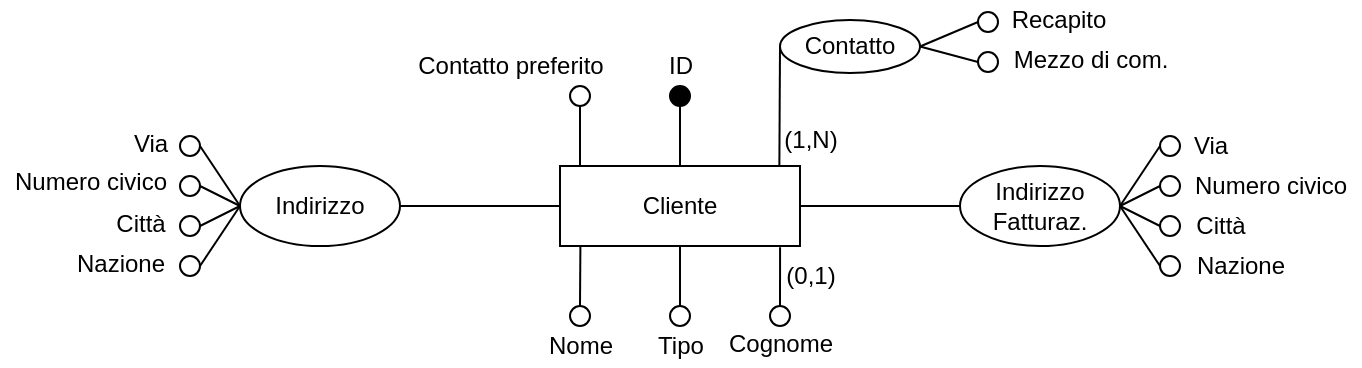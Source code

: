 <mxfile version="17.1.2" type="github">
  <diagram id="-WKeqD27MYOZ_5js7aZK" name="Page-1">
    <mxGraphModel dx="614" dy="421" grid="1" gridSize="10" guides="1" tooltips="1" connect="1" arrows="1" fold="1" page="1" pageScale="1" pageWidth="1169" pageHeight="827" math="0" shadow="0">
      <root>
        <mxCell id="0" />
        <mxCell id="1" parent="0" />
        <mxCell id="8oISo5vEUV7dF7dvLZzh-1" value="Cliente" style="rounded=0;whiteSpace=wrap;html=1;strokeWidth=1;perimeterSpacing=0;" parent="1" vertex="1">
          <mxGeometry x="360" y="120" width="120" height="40" as="geometry" />
        </mxCell>
        <mxCell id="8oISo5vEUV7dF7dvLZzh-2" value="" style="endArrow=none;html=1;rounded=0;fillColor=#000000;entryX=0.166;entryY=0;entryDx=0;entryDy=0;entryPerimeter=0;exitX=0.5;exitY=1;exitDx=0;exitDy=0;" parent="1" source="8oISo5vEUV7dF7dvLZzh-3" edge="1">
          <mxGeometry width="50" height="50" relative="1" as="geometry">
            <mxPoint x="420.08" y="100" as="sourcePoint" />
            <mxPoint x="420" y="120" as="targetPoint" />
          </mxGeometry>
        </mxCell>
        <mxCell id="8oISo5vEUV7dF7dvLZzh-3" value="" style="ellipse;whiteSpace=wrap;html=1;aspect=fixed;strokeWidth=1;fillColor=#000000;" parent="1" vertex="1">
          <mxGeometry x="415" y="80" width="10" height="10" as="geometry" />
        </mxCell>
        <mxCell id="8oISo5vEUV7dF7dvLZzh-4" value="ID" style="text;html=1;align=center;verticalAlign=middle;resizable=0;points=[];autosize=1;strokeColor=none;fillColor=none;" parent="1" vertex="1">
          <mxGeometry x="405" y="60" width="30" height="20" as="geometry" />
        </mxCell>
        <mxCell id="8oISo5vEUV7dF7dvLZzh-5" value="" style="ellipse;whiteSpace=wrap;html=1;aspect=fixed;strokeWidth=1;fillColor=none;" parent="1" vertex="1">
          <mxGeometry x="660" y="105" width="10" height="10" as="geometry" />
        </mxCell>
        <mxCell id="8oISo5vEUV7dF7dvLZzh-6" value="Indirizzo" style="ellipse;whiteSpace=wrap;html=1;" parent="1" vertex="1">
          <mxGeometry x="200" y="120" width="80" height="40" as="geometry" />
        </mxCell>
        <mxCell id="8oISo5vEUV7dF7dvLZzh-7" value="Indirizzo&lt;br&gt;Fatturaz." style="ellipse;whiteSpace=wrap;html=1;" parent="1" vertex="1">
          <mxGeometry x="560" y="120" width="80" height="40" as="geometry" />
        </mxCell>
        <mxCell id="8oISo5vEUV7dF7dvLZzh-8" value="" style="endArrow=none;html=1;rounded=0;exitX=1;exitY=0.5;exitDx=0;exitDy=0;entryX=0;entryY=0.5;entryDx=0;entryDy=0;" parent="1" source="8oISo5vEUV7dF7dvLZzh-1" target="8oISo5vEUV7dF7dvLZzh-7" edge="1">
          <mxGeometry width="50" height="50" relative="1" as="geometry">
            <mxPoint x="480" y="150" as="sourcePoint" />
            <mxPoint x="530" y="100" as="targetPoint" />
          </mxGeometry>
        </mxCell>
        <mxCell id="8oISo5vEUV7dF7dvLZzh-9" value="" style="endArrow=none;html=1;rounded=0;entryX=0;entryY=0.5;entryDx=0;entryDy=0;exitX=1;exitY=0.5;exitDx=0;exitDy=0;" parent="1" source="8oISo5vEUV7dF7dvLZzh-6" target="8oISo5vEUV7dF7dvLZzh-1" edge="1">
          <mxGeometry width="50" height="50" relative="1" as="geometry">
            <mxPoint x="280" y="160" as="sourcePoint" />
            <mxPoint x="360" y="130" as="targetPoint" />
          </mxGeometry>
        </mxCell>
        <mxCell id="8oISo5vEUV7dF7dvLZzh-10" value="" style="ellipse;whiteSpace=wrap;html=1;aspect=fixed;strokeWidth=1;fillColor=none;" parent="1" vertex="1">
          <mxGeometry x="660" y="125" width="10" height="10" as="geometry" />
        </mxCell>
        <mxCell id="8oISo5vEUV7dF7dvLZzh-11" value="" style="ellipse;whiteSpace=wrap;html=1;aspect=fixed;strokeWidth=1;fillColor=none;" parent="1" vertex="1">
          <mxGeometry x="660" y="165" width="10" height="10" as="geometry" />
        </mxCell>
        <mxCell id="8oISo5vEUV7dF7dvLZzh-12" value="" style="endArrow=none;html=1;rounded=0;exitX=1;exitY=0.5;exitDx=0;exitDy=0;entryX=0;entryY=0.5;entryDx=0;entryDy=0;" parent="1" source="8oISo5vEUV7dF7dvLZzh-7" target="8oISo5vEUV7dF7dvLZzh-5" edge="1">
          <mxGeometry width="50" height="50" relative="1" as="geometry">
            <mxPoint x="630" y="170" as="sourcePoint" />
            <mxPoint x="680" y="120" as="targetPoint" />
          </mxGeometry>
        </mxCell>
        <mxCell id="8oISo5vEUV7dF7dvLZzh-13" value="" style="endArrow=none;html=1;rounded=0;entryX=0;entryY=0.5;entryDx=0;entryDy=0;" parent="1" target="8oISo5vEUV7dF7dvLZzh-10" edge="1">
          <mxGeometry width="50" height="50" relative="1" as="geometry">
            <mxPoint x="640" y="140" as="sourcePoint" />
            <mxPoint x="680" y="120" as="targetPoint" />
          </mxGeometry>
        </mxCell>
        <mxCell id="8oISo5vEUV7dF7dvLZzh-14" value="" style="endArrow=none;html=1;rounded=0;exitX=1;exitY=0.5;exitDx=0;exitDy=0;entryX=0;entryY=0.5;entryDx=0;entryDy=0;" parent="1" source="8oISo5vEUV7dF7dvLZzh-7" target="8oISo5vEUV7dF7dvLZzh-11" edge="1">
          <mxGeometry width="50" height="50" relative="1" as="geometry">
            <mxPoint x="630" y="170" as="sourcePoint" />
            <mxPoint x="680" y="120" as="targetPoint" />
          </mxGeometry>
        </mxCell>
        <mxCell id="8oISo5vEUV7dF7dvLZzh-15" value="Via" style="text;html=1;align=center;verticalAlign=middle;resizable=0;points=[];autosize=1;strokeColor=none;fillColor=none;" parent="1" vertex="1">
          <mxGeometry x="670" y="100" width="30" height="20" as="geometry" />
        </mxCell>
        <mxCell id="8oISo5vEUV7dF7dvLZzh-16" value="Numero civico" style="text;html=1;align=center;verticalAlign=middle;resizable=0;points=[];autosize=1;strokeColor=none;fillColor=none;" parent="1" vertex="1">
          <mxGeometry x="670" y="120" width="90" height="20" as="geometry" />
        </mxCell>
        <mxCell id="8oISo5vEUV7dF7dvLZzh-17" value="Città" style="text;html=1;align=center;verticalAlign=middle;resizable=0;points=[];autosize=1;strokeColor=none;fillColor=none;" parent="1" vertex="1">
          <mxGeometry x="670" y="140" width="40" height="20" as="geometry" />
        </mxCell>
        <mxCell id="8oISo5vEUV7dF7dvLZzh-18" value="" style="ellipse;whiteSpace=wrap;html=1;aspect=fixed;strokeWidth=1;fillColor=none;" parent="1" vertex="1">
          <mxGeometry x="660" y="145" width="10" height="10" as="geometry" />
        </mxCell>
        <mxCell id="8oISo5vEUV7dF7dvLZzh-19" value="" style="endArrow=none;html=1;rounded=0;exitX=1;exitY=0.5;exitDx=0;exitDy=0;entryX=0;entryY=0.5;entryDx=0;entryDy=0;" parent="1" source="8oISo5vEUV7dF7dvLZzh-7" target="8oISo5vEUV7dF7dvLZzh-18" edge="1">
          <mxGeometry width="50" height="50" relative="1" as="geometry">
            <mxPoint x="680" y="160" as="sourcePoint" />
            <mxPoint x="730" y="110" as="targetPoint" />
          </mxGeometry>
        </mxCell>
        <mxCell id="8oISo5vEUV7dF7dvLZzh-20" value="Nazione" style="text;html=1;align=center;verticalAlign=middle;resizable=0;points=[];autosize=1;strokeColor=none;fillColor=none;" parent="1" vertex="1">
          <mxGeometry x="670" y="160" width="60" height="20" as="geometry" />
        </mxCell>
        <mxCell id="8oISo5vEUV7dF7dvLZzh-21" value="" style="ellipse;whiteSpace=wrap;html=1;aspect=fixed;strokeWidth=1;fillColor=none;" parent="1" vertex="1">
          <mxGeometry x="170" y="105" width="10" height="10" as="geometry" />
        </mxCell>
        <mxCell id="8oISo5vEUV7dF7dvLZzh-22" value="" style="ellipse;whiteSpace=wrap;html=1;aspect=fixed;strokeWidth=1;fillColor=none;" parent="1" vertex="1">
          <mxGeometry x="170" y="125" width="10" height="10" as="geometry" />
        </mxCell>
        <mxCell id="8oISo5vEUV7dF7dvLZzh-23" value="" style="ellipse;whiteSpace=wrap;html=1;aspect=fixed;strokeWidth=1;fillColor=none;" parent="1" vertex="1">
          <mxGeometry x="170" y="165" width="10" height="10" as="geometry" />
        </mxCell>
        <mxCell id="8oISo5vEUV7dF7dvLZzh-24" value="" style="endArrow=none;html=1;rounded=0;entryX=1;entryY=0.5;entryDx=0;entryDy=0;" parent="1" target="8oISo5vEUV7dF7dvLZzh-21" edge="1">
          <mxGeometry width="50" height="50" relative="1" as="geometry">
            <mxPoint x="200" y="140" as="sourcePoint" />
            <mxPoint x="220.0" y="115" as="targetPoint" />
          </mxGeometry>
        </mxCell>
        <mxCell id="8oISo5vEUV7dF7dvLZzh-25" value="" style="endArrow=none;html=1;rounded=0;entryX=1;entryY=0.5;entryDx=0;entryDy=0;" parent="1" target="8oISo5vEUV7dF7dvLZzh-22" edge="1">
          <mxGeometry width="50" height="50" relative="1" as="geometry">
            <mxPoint x="200" y="140" as="sourcePoint" />
            <mxPoint x="220.0" y="125" as="targetPoint" />
          </mxGeometry>
        </mxCell>
        <mxCell id="8oISo5vEUV7dF7dvLZzh-26" value="" style="endArrow=none;html=1;rounded=0;entryX=1;entryY=0.5;entryDx=0;entryDy=0;" parent="1" target="8oISo5vEUV7dF7dvLZzh-23" edge="1">
          <mxGeometry width="50" height="50" relative="1" as="geometry">
            <mxPoint x="200" y="140" as="sourcePoint" />
            <mxPoint x="190.0" y="165" as="targetPoint" />
          </mxGeometry>
        </mxCell>
        <mxCell id="8oISo5vEUV7dF7dvLZzh-27" value="Via" style="text;html=1;align=center;verticalAlign=middle;resizable=0;points=[];autosize=1;strokeColor=none;fillColor=none;" parent="1" vertex="1">
          <mxGeometry x="140" y="99" width="30" height="20" as="geometry" />
        </mxCell>
        <mxCell id="8oISo5vEUV7dF7dvLZzh-28" value="Numero civico" style="text;html=1;align=center;verticalAlign=middle;resizable=0;points=[];autosize=1;strokeColor=none;fillColor=none;" parent="1" vertex="1">
          <mxGeometry x="80" y="118" width="90" height="20" as="geometry" />
        </mxCell>
        <mxCell id="8oISo5vEUV7dF7dvLZzh-29" value="Città" style="text;html=1;align=center;verticalAlign=middle;resizable=0;points=[];autosize=1;strokeColor=none;fillColor=none;" parent="1" vertex="1">
          <mxGeometry x="130" y="139" width="40" height="20" as="geometry" />
        </mxCell>
        <mxCell id="8oISo5vEUV7dF7dvLZzh-30" value="" style="ellipse;whiteSpace=wrap;html=1;aspect=fixed;strokeWidth=1;fillColor=none;" parent="1" vertex="1">
          <mxGeometry x="170" y="145" width="10" height="10" as="geometry" />
        </mxCell>
        <mxCell id="8oISo5vEUV7dF7dvLZzh-31" value="" style="endArrow=none;html=1;rounded=0;entryX=1;entryY=0.5;entryDx=0;entryDy=0;" parent="1" target="8oISo5vEUV7dF7dvLZzh-30" edge="1">
          <mxGeometry width="50" height="50" relative="1" as="geometry">
            <mxPoint x="200" y="140" as="sourcePoint" />
            <mxPoint x="220.0" y="145" as="targetPoint" />
          </mxGeometry>
        </mxCell>
        <mxCell id="8oISo5vEUV7dF7dvLZzh-32" value="Nazione" style="text;html=1;align=center;verticalAlign=middle;resizable=0;points=[];autosize=1;strokeColor=none;fillColor=none;" parent="1" vertex="1">
          <mxGeometry x="110" y="159" width="60" height="20" as="geometry" />
        </mxCell>
        <mxCell id="8oISo5vEUV7dF7dvLZzh-33" value="" style="ellipse;whiteSpace=wrap;html=1;aspect=fixed;strokeWidth=1;fillColor=none;" parent="1" vertex="1">
          <mxGeometry x="365" y="80" width="10" height="10" as="geometry" />
        </mxCell>
        <mxCell id="8oISo5vEUV7dF7dvLZzh-34" value="" style="endArrow=none;html=1;rounded=0;entryX=0.5;entryY=1;entryDx=0;entryDy=0;" parent="1" target="8oISo5vEUV7dF7dvLZzh-33" edge="1">
          <mxGeometry width="50" height="50" relative="1" as="geometry">
            <mxPoint x="370" y="120" as="sourcePoint" />
            <mxPoint x="450" y="100" as="targetPoint" />
          </mxGeometry>
        </mxCell>
        <mxCell id="8oISo5vEUV7dF7dvLZzh-35" value="Contatto preferito" style="text;html=1;align=center;verticalAlign=middle;resizable=0;points=[];autosize=1;strokeColor=none;fillColor=none;" parent="1" vertex="1">
          <mxGeometry x="280" y="60" width="110" height="20" as="geometry" />
        </mxCell>
        <mxCell id="8oISo5vEUV7dF7dvLZzh-37" value="Contatto" style="ellipse;whiteSpace=wrap;html=1;" parent="1" vertex="1">
          <mxGeometry x="470" y="47" width="70" height="26.5" as="geometry" />
        </mxCell>
        <mxCell id="8oISo5vEUV7dF7dvLZzh-38" value="" style="ellipse;whiteSpace=wrap;html=1;aspect=fixed;strokeWidth=1;fillColor=none;" parent="1" vertex="1">
          <mxGeometry x="569" y="43" width="10" height="10" as="geometry" />
        </mxCell>
        <mxCell id="8oISo5vEUV7dF7dvLZzh-39" value="" style="ellipse;whiteSpace=wrap;html=1;aspect=fixed;strokeWidth=1;fillColor=none;" parent="1" vertex="1">
          <mxGeometry x="569" y="63" width="10" height="10" as="geometry" />
        </mxCell>
        <mxCell id="8oISo5vEUV7dF7dvLZzh-40" value="" style="endArrow=none;html=1;rounded=0;entryX=0;entryY=0.5;entryDx=0;entryDy=0;exitX=1;exitY=0.5;exitDx=0;exitDy=0;" parent="1" source="8oISo5vEUV7dF7dvLZzh-37" target="8oISo5vEUV7dF7dvLZzh-38" edge="1">
          <mxGeometry width="50" height="50" relative="1" as="geometry">
            <mxPoint x="489" y="113" as="sourcePoint" />
            <mxPoint x="539" y="63" as="targetPoint" />
          </mxGeometry>
        </mxCell>
        <mxCell id="8oISo5vEUV7dF7dvLZzh-41" value="" style="endArrow=none;html=1;rounded=0;entryX=0;entryY=0.5;entryDx=0;entryDy=0;exitX=1;exitY=0.5;exitDx=0;exitDy=0;" parent="1" source="8oISo5vEUV7dF7dvLZzh-37" target="8oISo5vEUV7dF7dvLZzh-39" edge="1">
          <mxGeometry width="50" height="50" relative="1" as="geometry">
            <mxPoint x="499" y="103" as="sourcePoint" />
            <mxPoint x="549" y="53" as="targetPoint" />
          </mxGeometry>
        </mxCell>
        <mxCell id="8oISo5vEUV7dF7dvLZzh-42" value="Recapito" style="text;html=1;align=center;verticalAlign=middle;resizable=0;points=[];autosize=1;strokeColor=none;fillColor=none;" parent="1" vertex="1">
          <mxGeometry x="579" y="37" width="60" height="20" as="geometry" />
        </mxCell>
        <mxCell id="8oISo5vEUV7dF7dvLZzh-43" value="Mezzo di com." style="text;html=1;align=center;verticalAlign=middle;resizable=0;points=[];autosize=1;strokeColor=none;fillColor=none;" parent="1" vertex="1">
          <mxGeometry x="580" y="57" width="90" height="20" as="geometry" />
        </mxCell>
        <mxCell id="8oISo5vEUV7dF7dvLZzh-44" value="" style="endArrow=none;html=1;rounded=0;exitX=0.914;exitY=-0.002;exitDx=0;exitDy=0;exitPerimeter=0;entryX=0;entryY=0.5;entryDx=0;entryDy=0;" parent="1" source="8oISo5vEUV7dF7dvLZzh-1" target="8oISo5vEUV7dF7dvLZzh-37" edge="1">
          <mxGeometry width="50" height="50" relative="1" as="geometry">
            <mxPoint x="530" y="120" as="sourcePoint" />
            <mxPoint x="580" y="70" as="targetPoint" />
          </mxGeometry>
        </mxCell>
        <mxCell id="8oISo5vEUV7dF7dvLZzh-45" value="(1,N)" style="text;html=1;align=center;verticalAlign=middle;resizable=0;points=[];autosize=1;strokeColor=none;fillColor=none;" parent="1" vertex="1">
          <mxGeometry x="465" y="97" width="40" height="20" as="geometry" />
        </mxCell>
        <mxCell id="8oISo5vEUV7dF7dvLZzh-46" value="" style="ellipse;whiteSpace=wrap;html=1;aspect=fixed;strokeWidth=1;fillColor=none;" parent="1" vertex="1">
          <mxGeometry x="365" y="190" width="10" height="10" as="geometry" />
        </mxCell>
        <mxCell id="8oISo5vEUV7dF7dvLZzh-47" value="" style="endArrow=none;html=1;rounded=0;exitX=0.5;exitY=0;exitDx=0;exitDy=0;entryX=0.085;entryY=1.009;entryDx=0;entryDy=0;entryPerimeter=0;" parent="1" source="8oISo5vEUV7dF7dvLZzh-46" target="8oISo5vEUV7dF7dvLZzh-1" edge="1">
          <mxGeometry width="50" height="50" relative="1" as="geometry">
            <mxPoint x="390" y="180" as="sourcePoint" />
            <mxPoint x="440" y="130" as="targetPoint" />
          </mxGeometry>
        </mxCell>
        <mxCell id="8oISo5vEUV7dF7dvLZzh-48" value="" style="ellipse;whiteSpace=wrap;html=1;aspect=fixed;strokeWidth=1;fillColor=none;" parent="1" vertex="1">
          <mxGeometry x="465" y="190" width="10" height="10" as="geometry" />
        </mxCell>
        <mxCell id="8oISo5vEUV7dF7dvLZzh-49" value="Nome" style="text;html=1;align=center;verticalAlign=middle;resizable=0;points=[];autosize=1;strokeColor=none;fillColor=none;" parent="1" vertex="1">
          <mxGeometry x="345" y="200" width="50" height="20" as="geometry" />
        </mxCell>
        <mxCell id="8oISo5vEUV7dF7dvLZzh-50" value="" style="endArrow=none;html=1;rounded=0;exitX=0.5;exitY=0;exitDx=0;exitDy=0;entryX=0.917;entryY=1.015;entryDx=0;entryDy=0;entryPerimeter=0;" parent="1" source="8oISo5vEUV7dF7dvLZzh-48" target="8oISo5vEUV7dF7dvLZzh-1" edge="1">
          <mxGeometry width="50" height="50" relative="1" as="geometry">
            <mxPoint x="460" y="200" as="sourcePoint" />
            <mxPoint x="470.04" y="160.08" as="targetPoint" />
          </mxGeometry>
        </mxCell>
        <mxCell id="8oISo5vEUV7dF7dvLZzh-51" value="Cognome" style="text;html=1;align=center;verticalAlign=middle;resizable=0;points=[];autosize=1;strokeColor=none;fillColor=none;" parent="1" vertex="1">
          <mxGeometry x="435" y="199" width="70" height="20" as="geometry" />
        </mxCell>
        <mxCell id="8oISo5vEUV7dF7dvLZzh-54" value="(0,1)" style="text;html=1;align=center;verticalAlign=middle;resizable=0;points=[];autosize=1;strokeColor=none;fillColor=none;" parent="1" vertex="1">
          <mxGeometry x="465" y="165" width="40" height="20" as="geometry" />
        </mxCell>
        <mxCell id="8oISo5vEUV7dF7dvLZzh-62" value="Tipo" style="text;html=1;align=center;verticalAlign=middle;resizable=0;points=[];autosize=1;strokeColor=none;fillColor=none;" parent="1" vertex="1">
          <mxGeometry x="400" y="200" width="40" height="20" as="geometry" />
        </mxCell>
        <mxCell id="CJcmfc00lp7nH3ZQ3maS-1" value="" style="ellipse;whiteSpace=wrap;html=1;aspect=fixed;strokeWidth=1;fillColor=none;" parent="1" vertex="1">
          <mxGeometry x="415" y="190" width="10" height="10" as="geometry" />
        </mxCell>
        <mxCell id="CJcmfc00lp7nH3ZQ3maS-2" value="" style="endArrow=none;html=1;rounded=0;exitX=0.5;exitY=0;exitDx=0;exitDy=0;entryX=0.5;entryY=1;entryDx=0;entryDy=0;" parent="1" source="CJcmfc00lp7nH3ZQ3maS-1" target="8oISo5vEUV7dF7dvLZzh-1" edge="1">
          <mxGeometry width="50" height="50" relative="1" as="geometry">
            <mxPoint x="420" y="200" as="sourcePoint" />
            <mxPoint x="470" y="150" as="targetPoint" />
          </mxGeometry>
        </mxCell>
      </root>
    </mxGraphModel>
  </diagram>
</mxfile>
